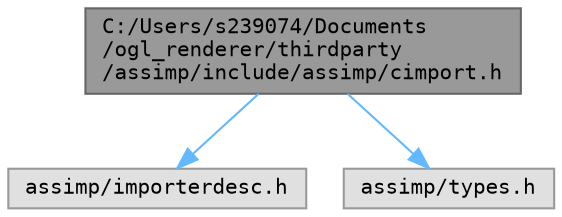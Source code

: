 digraph "C:/Users/s239074/Documents/ogl_renderer/thirdparty/assimp/include/assimp/cimport.h"
{
 // LATEX_PDF_SIZE
  bgcolor="transparent";
  edge [fontname=Terminal,fontsize=10,labelfontname=Helvetica,labelfontsize=10];
  node [fontname=Terminal,fontsize=10,shape=box,height=0.2,width=0.4];
  Node1 [label="C:/Users/s239074/Documents\l/ogl_renderer/thirdparty\l/assimp/include/assimp/cimport.h",height=0.2,width=0.4,color="gray40", fillcolor="grey60", style="filled", fontcolor="black",tooltip="Defines the C-API to the Open Asset Import Library."];
  Node1 -> Node2 [color="steelblue1",style="solid"];
  Node2 [label="assimp/importerdesc.h",height=0.2,width=0.4,color="grey60", fillcolor="#E0E0E0", style="filled",tooltip=" "];
  Node1 -> Node3 [color="steelblue1",style="solid"];
  Node3 [label="assimp/types.h",height=0.2,width=0.4,color="grey60", fillcolor="#E0E0E0", style="filled",tooltip=" "];
}
